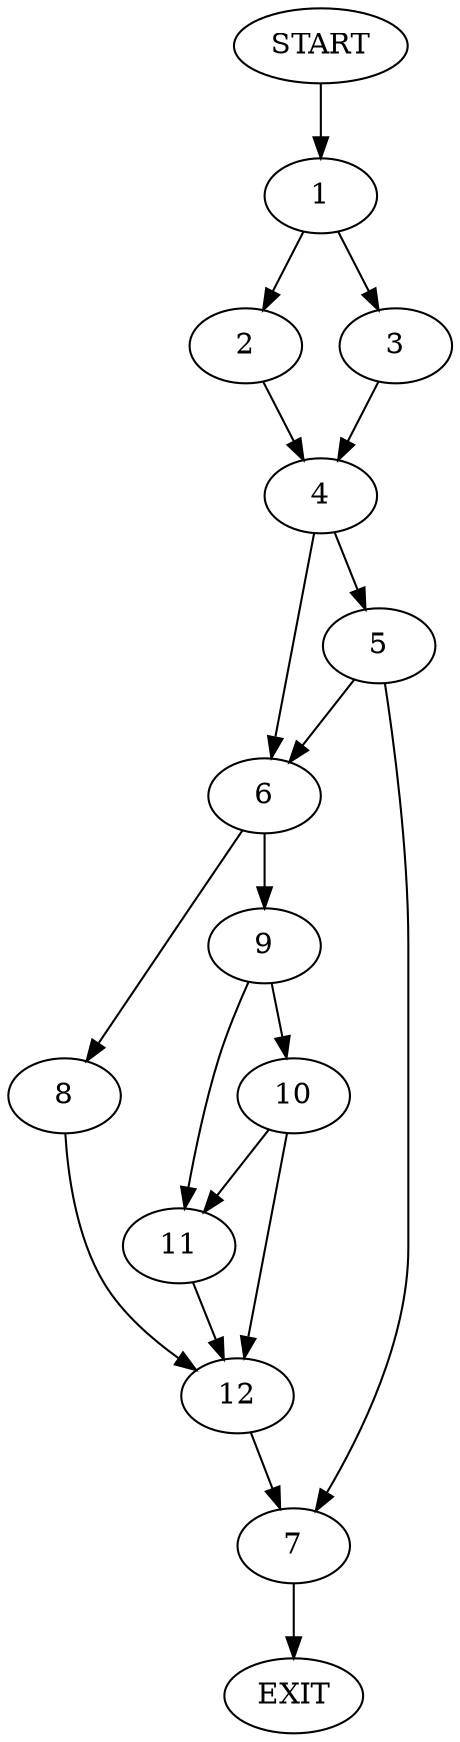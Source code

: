 digraph {
0 [label="START"]
13 [label="EXIT"]
0 -> 1
1 -> 2
1 -> 3
3 -> 4
2 -> 4
4 -> 5
4 -> 6
5 -> 7
5 -> 6
6 -> 8
6 -> 9
7 -> 13
9 -> 10
9 -> 11
8 -> 12
12 -> 7
10 -> 12
10 -> 11
11 -> 12
}
